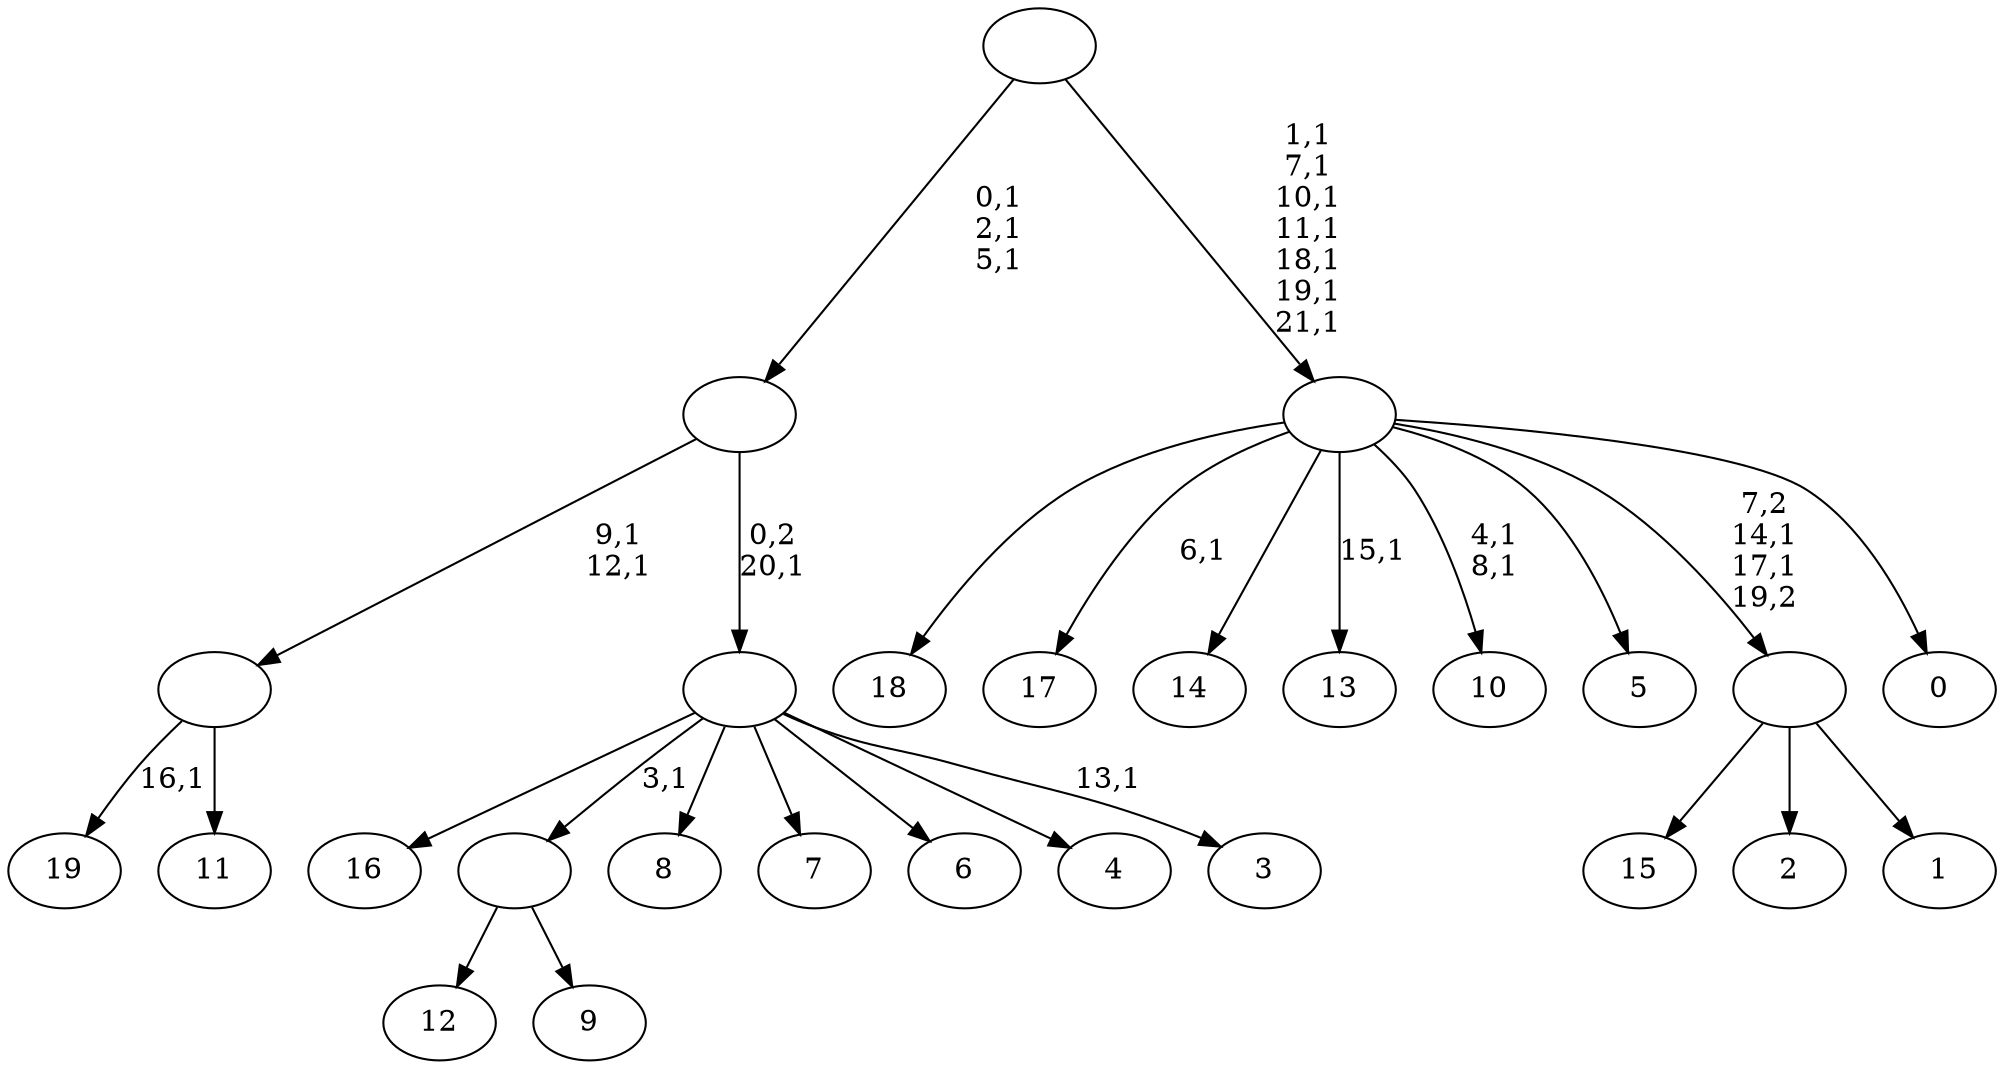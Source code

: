 digraph T {
	42 [label="19"]
	40 [label="18"]
	39 [label="17"]
	37 [label="16"]
	36 [label="15"]
	35 [label="14"]
	34 [label="13"]
	32 [label="12"]
	31 [label="11"]
	30 [label=""]
	28 [label="10"]
	25 [label="9"]
	24 [label=""]
	23 [label="8"]
	22 [label="7"]
	21 [label="6"]
	20 [label="5"]
	19 [label="4"]
	18 [label="3"]
	16 [label=""]
	15 [label=""]
	12 [label="2"]
	11 [label="1"]
	10 [label=""]
	8 [label="0"]
	7 [label=""]
	0 [label=""]
	30 -> 42 [label="16,1"]
	30 -> 31 [label=""]
	24 -> 32 [label=""]
	24 -> 25 [label=""]
	16 -> 18 [label="13,1"]
	16 -> 37 [label=""]
	16 -> 24 [label="3,1"]
	16 -> 23 [label=""]
	16 -> 22 [label=""]
	16 -> 21 [label=""]
	16 -> 19 [label=""]
	15 -> 30 [label="9,1\n12,1"]
	15 -> 16 [label="0,2\n20,1"]
	10 -> 36 [label=""]
	10 -> 12 [label=""]
	10 -> 11 [label=""]
	7 -> 10 [label="7,2\n14,1\n17,1\n19,2"]
	7 -> 28 [label="4,1\n8,1"]
	7 -> 34 [label="15,1"]
	7 -> 39 [label="6,1"]
	7 -> 40 [label=""]
	7 -> 35 [label=""]
	7 -> 20 [label=""]
	7 -> 8 [label=""]
	0 -> 7 [label="1,1\n7,1\n10,1\n11,1\n18,1\n19,1\n21,1"]
	0 -> 15 [label="0,1\n2,1\n5,1"]
}
